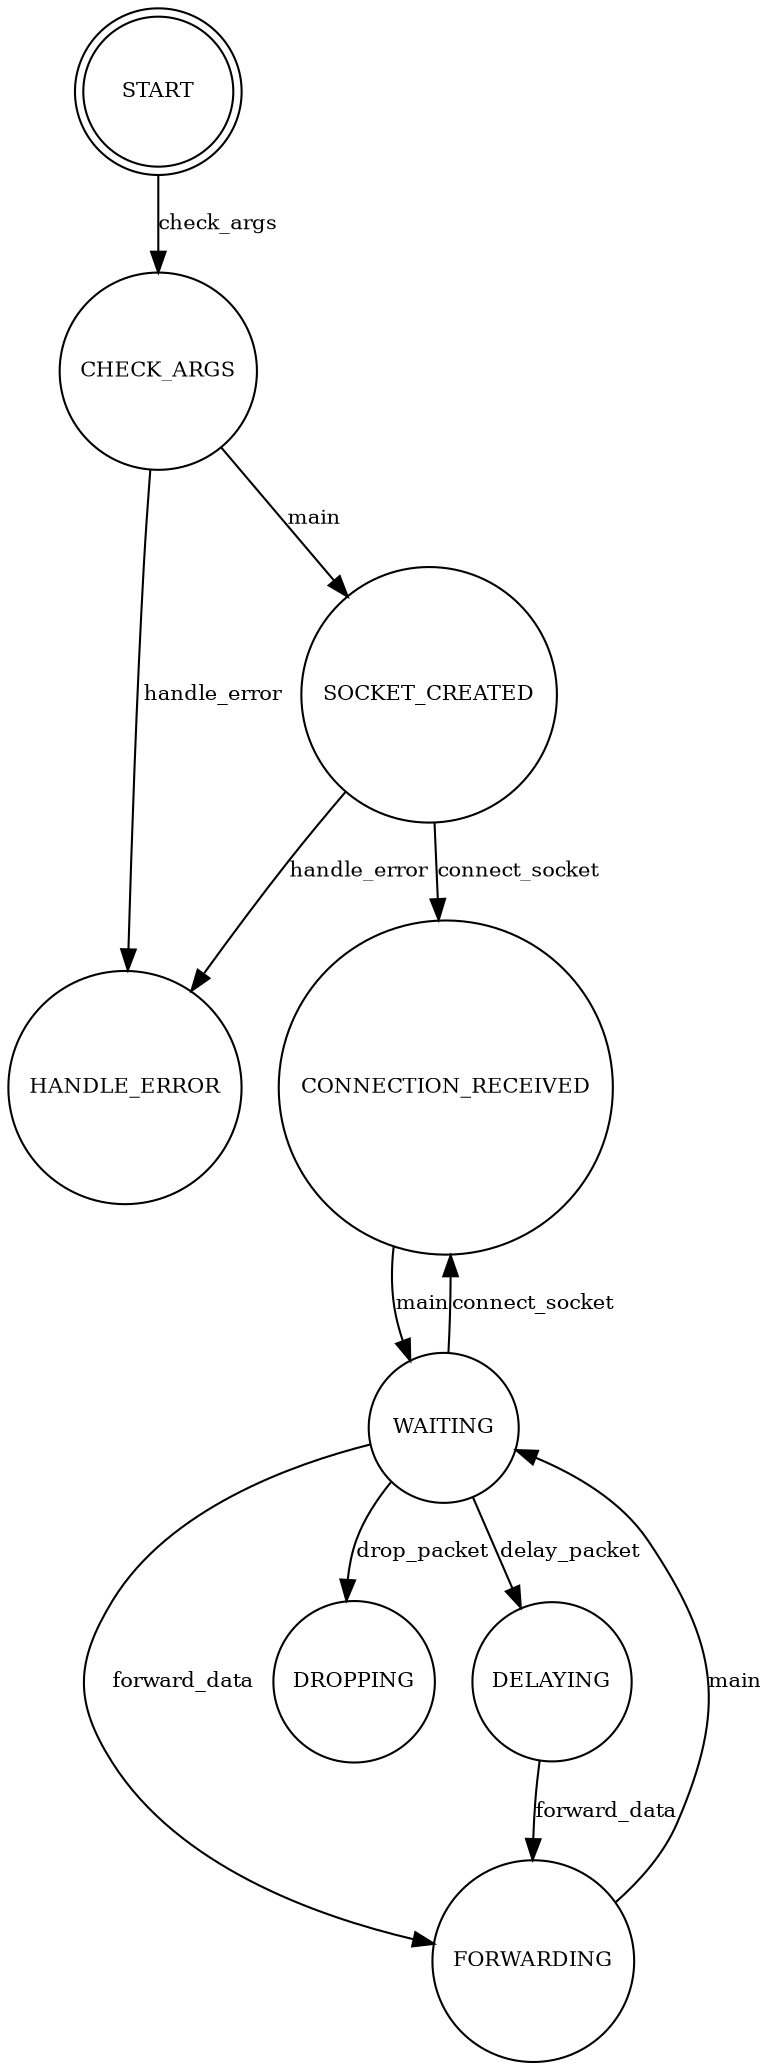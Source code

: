 digraph Proxy {
    node [shape=circle; fontsize=10; width=1;height=1;];
    edge [fontsize=10];

    START [label="START", shape=doublecircle]
    CHECK_ARGS [label="CHECK_ARGS", shape=circle]
    HANDLE_ERROR [label="HANDLE_ERROR", shape=circle]
    SOCKET_CREATED [label="SOCKET_CREATED", shape=circle]
    CONNECTION_RECEIVED [label="CONNECTION_RECEIVED", shape=circle]
    WAITING [label="WAITING", shape=circle]
    FORWARDING [label="FORWARDING", shape=circle]
    DROPPING [label="DROPPING", shape=circle]
    DELAYING [label="DELAYING", shape=circle]

    START -> CHECK_ARGS [label="check_args"]
    CHECK_ARGS -> SOCKET_CREATED [label="main"]
    CHECK_ARGS -> HANDLE_ERROR [label="handle_error"]
    SOCKET_CREATED -> CONNECTION_RECEIVED [label="connect_socket"]
    SOCKET_CREATED -> HANDLE_ERROR [label="handle_error"]
    CONNECTION_RECEIVED -> WAITING [label="main"]
    WAITING -> FORWARDING [label="forward_data"]
    WAITING -> CONNECTION_RECEIVED [label="connect_socket"]
    WAITING -> DROPPING [label="drop_packet"]
    WAITING -> DELAYING [label="delay_packet"]
    DELAYING -> FORWARDING [label="forward_data"]
    FORWARDING -> WAITING [label="main"]

    
}